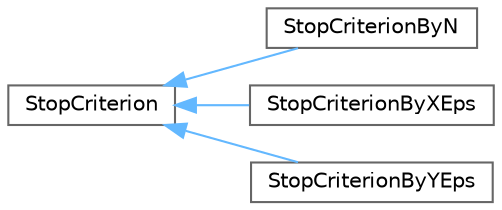 digraph "Graphical Class Hierarchy"
{
 // LATEX_PDF_SIZE
  bgcolor="transparent";
  edge [fontname=Helvetica,fontsize=10,labelfontname=Helvetica,labelfontsize=10];
  node [fontname=Helvetica,fontsize=10,shape=box,height=0.2,width=0.4];
  rankdir="LR";
  Node0 [id="Node000000",label="StopCriterion",height=0.2,width=0.4,color="grey40", fillcolor="white", style="filled",URL="$class_stop_criterion.html",tooltip="Класс критериев остановки"];
  Node0 -> Node1 [id="edge7_Node000000_Node000001",dir="back",color="steelblue1",style="solid",tooltip=" "];
  Node1 [id="Node000001",label="StopCriterionByN",height=0.2,width=0.4,color="grey40", fillcolor="white", style="filled",URL="$class_stop_criterion_by_n.html",tooltip="Класс критерия остановки n iterations."];
  Node0 -> Node2 [id="edge8_Node000000_Node000002",dir="back",color="steelblue1",style="solid",tooltip=" "];
  Node2 [id="Node000002",label="StopCriterionByXEps",height=0.2,width=0.4,color="grey40", fillcolor="white", style="filled",URL="$class_stop_criterion_by_x_eps.html",tooltip="Класс критерия остановки |x - y| < eps."];
  Node0 -> Node3 [id="edge9_Node000000_Node000003",dir="back",color="steelblue1",style="solid",tooltip=" "];
  Node3 [id="Node000003",label="StopCriterionByYEps",height=0.2,width=0.4,color="grey40", fillcolor="white", style="filled",URL="$class_stop_criterion_by_y_eps.html",tooltip="Класс критерия остановки |f(x) - f(y)| < eps."];
}
